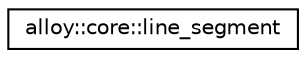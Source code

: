 digraph "Graphical Class Hierarchy"
{
  edge [fontname="Helvetica",fontsize="10",labelfontname="Helvetica",labelfontsize="10"];
  node [fontname="Helvetica",fontsize="10",shape=record];
  rankdir="LR";
  Node1 [label="alloy::core::line_segment",height=0.2,width=0.4,color="black", fillcolor="white", style="filled",URL="$d3/d3a/classalloy_1_1core_1_1line__segment.html",tooltip="A representation of a line segment enclosed between two points. "];
}
